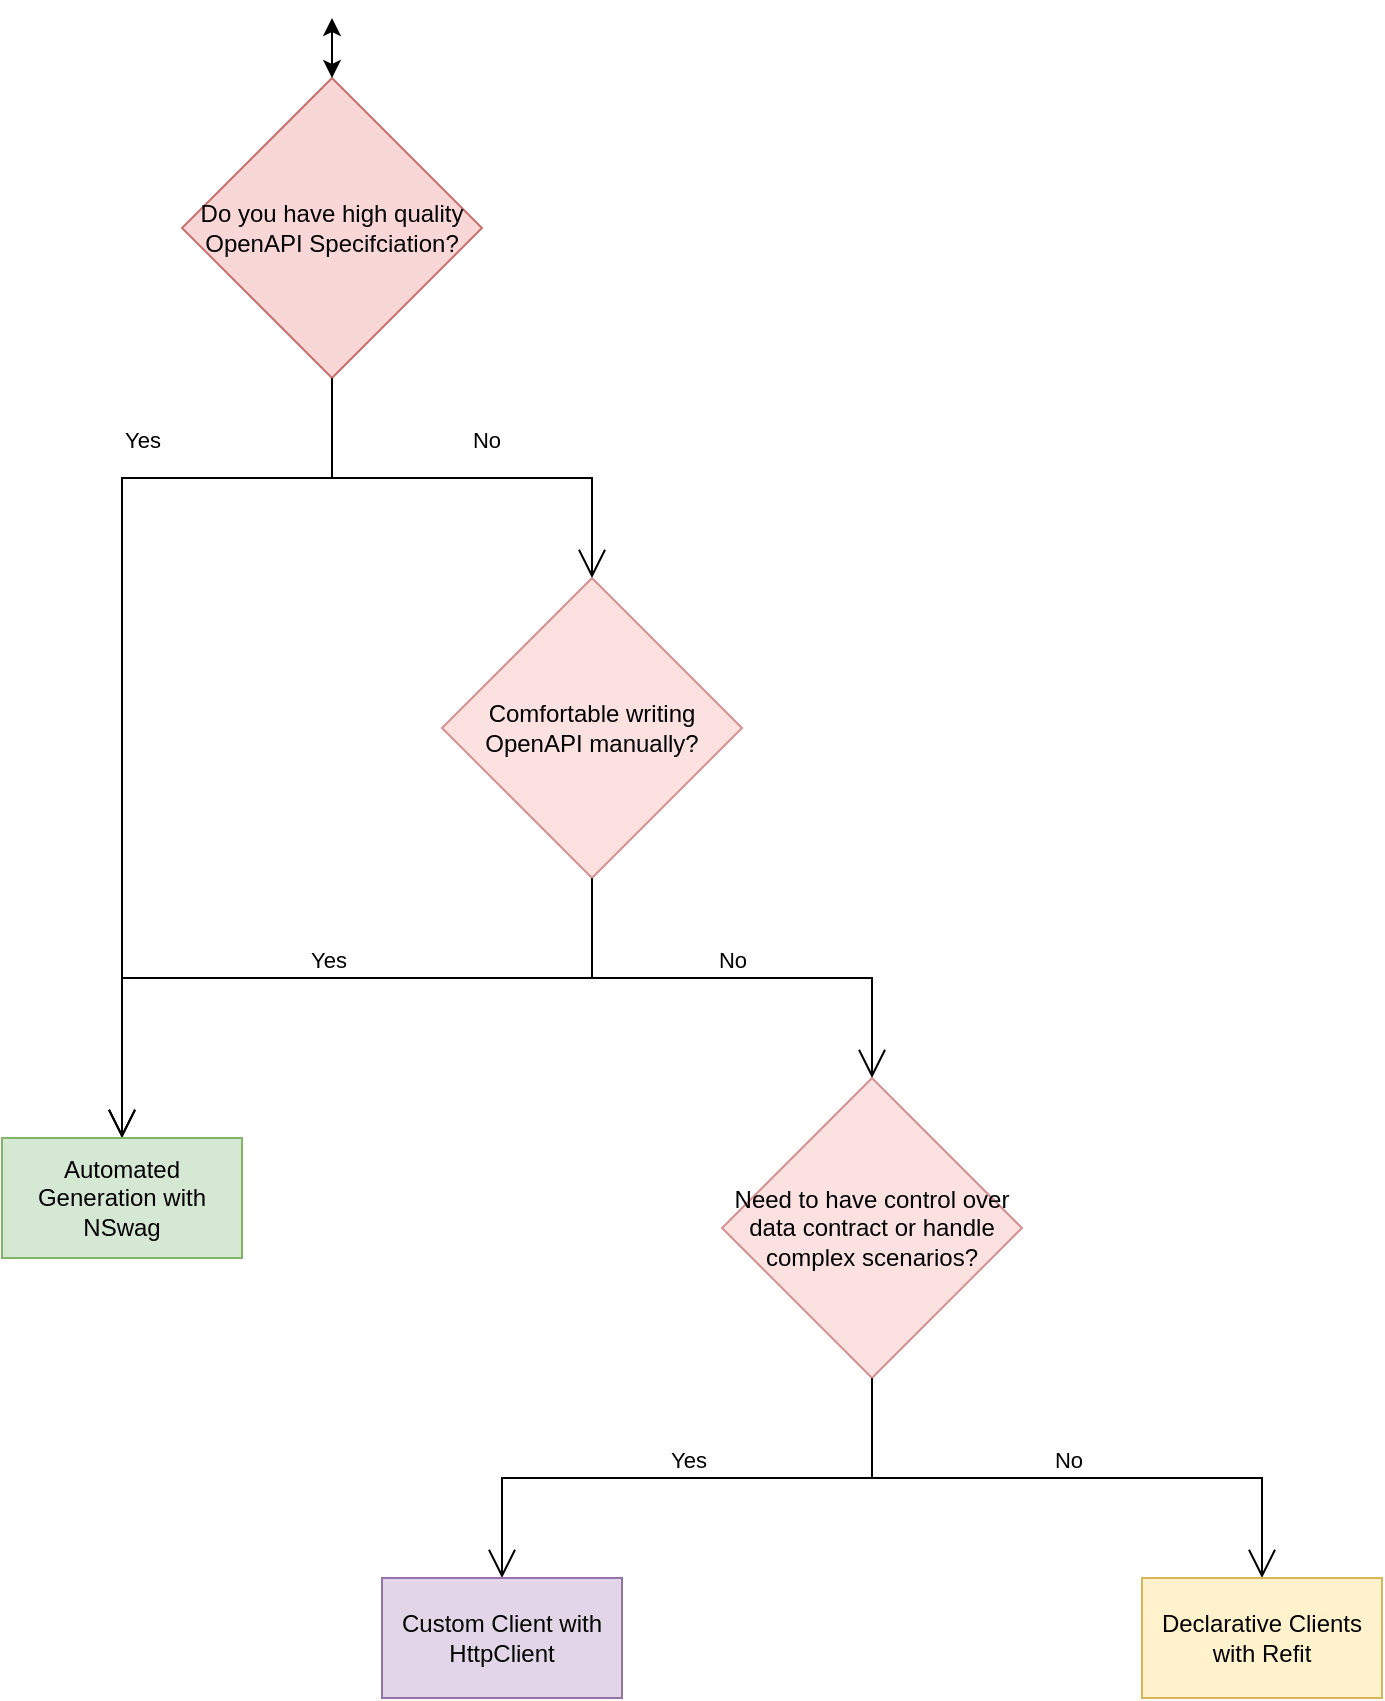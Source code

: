 <mxfile version="16.1.2" type="device" pages="2"><diagram id="RF4AThWQVD1Is7wCSENo" name="Page-1"><mxGraphModel dx="936" dy="619" grid="1" gridSize="10" guides="1" tooltips="1" connect="1" arrows="1" fold="1" page="1" pageScale="1" pageWidth="850" pageHeight="1100" math="0" shadow="0"><root><mxCell id="0"/><mxCell id="1" parent="0"/><mxCell id="2" value="Do you have high quality OpenAPI Specifciation?" style="rhombus;whiteSpace=wrap;html=1;fillColor=#f8cecc;strokeColor=#b85450;opacity=80;" parent="1" vertex="1"><mxGeometry x="120" y="50" width="150" height="150" as="geometry"/></mxCell><mxCell id="5" value="No" style="edgeStyle=elbowEdgeStyle;html=1;elbow=vertical;verticalAlign=bottom;endArrow=open;rounded=0;labelBackgroundColor=none;endSize=12;exitX=0.5;exitY=1;exitDx=0;exitDy=0;entryX=0.5;entryY=0;entryDx=0;entryDy=0;" parent="1" source="2" target="4qNcPLCKkLNJVdlTy4G3-10" edge="1"><mxGeometry x="0.105" y="10" relative="1" as="geometry"><mxPoint x="320" y="290" as="targetPoint"/><mxPoint x="180" y="200" as="sourcePoint"/><Array as="points"><mxPoint x="350" y="250"/><mxPoint x="270" y="250"/></Array><mxPoint as="offset"/></mxGeometry></mxCell><mxCell id="6" value="Yes" style="edgeStyle=elbowEdgeStyle;html=1;elbow=vertical;verticalAlign=bottom;endArrow=open;rounded=0;labelBackgroundColor=none;endSize=12;exitX=0.5;exitY=1;exitDx=0;exitDy=0;entryX=0.5;entryY=0;entryDx=0;entryDy=0;" parent="1" source="2" target="4qNcPLCKkLNJVdlTy4G3-13" edge="1"><mxGeometry x="-0.402" y="-10" relative="1" as="geometry"><mxPoint x="90" y="290" as="targetPoint"/><mxPoint x="195" y="300" as="sourcePoint"/><Array as="points"><mxPoint x="153" y="250"/></Array><mxPoint as="offset"/></mxGeometry></mxCell><mxCell id="4qNcPLCKkLNJVdlTy4G3-10" value="Comfortable writing OpenAPI manually?" style="rhombus;whiteSpace=wrap;html=1;fillColor=#f8cecc;strokeColor=#b85450;opacity=60;" parent="1" vertex="1"><mxGeometry x="250" y="300" width="150" height="150" as="geometry"/></mxCell><mxCell id="4qNcPLCKkLNJVdlTy4G3-11" value="No" style="edgeStyle=elbowEdgeStyle;html=1;elbow=vertical;verticalAlign=bottom;endArrow=open;rounded=0;labelBackgroundColor=none;endSize=12;exitX=0.5;exitY=1;exitDx=0;exitDy=0;entryX=0.5;entryY=0;entryDx=0;entryDy=0;" parent="1" source="4qNcPLCKkLNJVdlTy4G3-10" target="4qNcPLCKkLNJVdlTy4G3-14" edge="1"><mxGeometry relative="1" as="geometry"><mxPoint x="470" y="540" as="targetPoint"/><mxPoint x="285" y="450" as="sourcePoint"/><Array as="points"><mxPoint x="440" y="500"/><mxPoint x="400" y="500"/><mxPoint x="320" y="500"/></Array></mxGeometry></mxCell><mxCell id="4qNcPLCKkLNJVdlTy4G3-12" value="Yes" style="edgeStyle=elbowEdgeStyle;html=1;elbow=vertical;verticalAlign=bottom;endArrow=open;rounded=0;labelBackgroundColor=none;endSize=12;entryX=0.5;entryY=0;entryDx=0;entryDy=0;" parent="1" source="4qNcPLCKkLNJVdlTy4G3-10" target="4qNcPLCKkLNJVdlTy4G3-13" edge="1"><mxGeometry relative="1" as="geometry"><mxPoint x="180" y="540" as="targetPoint"/><mxPoint x="285" y="450" as="sourcePoint"/><Array as="points"><mxPoint x="243" y="500"/></Array></mxGeometry></mxCell><mxCell id="4qNcPLCKkLNJVdlTy4G3-13" value="&lt;font color=&quot;#000000&quot;&gt;Automated Generation with NSwag&lt;/font&gt;" style="rounded=0;whiteSpace=wrap;html=1;fillColor=#d5e8d4;strokeColor=#82b366;" parent="1" vertex="1"><mxGeometry x="30" y="580" width="120" height="60" as="geometry"/></mxCell><mxCell id="4qNcPLCKkLNJVdlTy4G3-14" value="&lt;font style=&quot;font-size: 12px&quot;&gt;Need to have control over &lt;br&gt;data contract or handle complex scenarios?&lt;/font&gt;" style="rhombus;whiteSpace=wrap;html=1;fillColor=#f8cecc;strokeColor=#b85450;opacity=60;" parent="1" vertex="1"><mxGeometry x="390" y="550" width="150" height="150" as="geometry"/></mxCell><mxCell id="4qNcPLCKkLNJVdlTy4G3-15" value="No" style="edgeStyle=elbowEdgeStyle;html=1;elbow=vertical;verticalAlign=bottom;endArrow=open;rounded=0;labelBackgroundColor=none;endSize=12;exitX=0.5;exitY=1;exitDx=0;exitDy=0;entryX=0.5;entryY=0;entryDx=0;entryDy=0;" parent="1" source="4qNcPLCKkLNJVdlTy4G3-14" target="4qNcPLCKkLNJVdlTy4G3-17" edge="1"><mxGeometry relative="1" as="geometry"><mxPoint x="630" y="790" as="targetPoint"/><mxPoint x="500" y="700" as="sourcePoint"/><Array as="points"><mxPoint x="615" y="750"/><mxPoint x="575" y="750"/><mxPoint x="495" y="750"/></Array></mxGeometry></mxCell><mxCell id="4qNcPLCKkLNJVdlTy4G3-16" value="Yes" style="edgeStyle=elbowEdgeStyle;html=1;elbow=vertical;verticalAlign=bottom;endArrow=open;rounded=0;labelBackgroundColor=none;endSize=12;exitX=0.5;exitY=1;exitDx=0;exitDy=0;" parent="1" source="4qNcPLCKkLNJVdlTy4G3-14" edge="1"><mxGeometry relative="1" as="geometry"><mxPoint x="280" y="800" as="targetPoint"/><mxPoint x="485" y="700" as="sourcePoint"/><Array as="points"><mxPoint x="403" y="750"/></Array></mxGeometry></mxCell><mxCell id="4qNcPLCKkLNJVdlTy4G3-17" value="&lt;font color=&quot;#000000&quot;&gt;Declarative Clients with Refit&lt;/font&gt;" style="rounded=0;whiteSpace=wrap;html=1;fillColor=#fff2cc;strokeColor=#d6b656;" parent="1" vertex="1"><mxGeometry x="600" y="800" width="120" height="60" as="geometry"/></mxCell><mxCell id="4qNcPLCKkLNJVdlTy4G3-18" value="" style="endArrow=classic;startArrow=classic;html=1;rounded=0;fontSize=12;fontColor=#000000;exitX=0.5;exitY=0;exitDx=0;exitDy=0;" parent="1" source="2" edge="1"><mxGeometry width="50" height="50" relative="1" as="geometry"><mxPoint x="180" y="60" as="sourcePoint"/><mxPoint x="195" y="20" as="targetPoint"/></mxGeometry></mxCell><mxCell id="4qNcPLCKkLNJVdlTy4G3-19" value="&lt;font color=&quot;#000000&quot;&gt;Custom Client with HttpClient&lt;/font&gt;" style="rounded=0;whiteSpace=wrap;html=1;fillColor=#e1d5e7;strokeColor=#9673a6;" parent="1" vertex="1"><mxGeometry x="220" y="800" width="120" height="60" as="geometry"/></mxCell></root></mxGraphModel></diagram><diagram id="Q6s8_6KmxtQKFn5Co1ND" name="res-strats"><mxGraphModel dx="933" dy="541" grid="1" gridSize="10" guides="1" tooltips="1" connect="1" arrows="1" fold="1" page="1" pageScale="1" pageWidth="850" pageHeight="1100" math="0" shadow="0"><root><mxCell id="Tyi0lnpF4cOZSozCq-IB-0"/><mxCell id="Tyi0lnpF4cOZSozCq-IB-1" parent="Tyi0lnpF4cOZSozCq-IB-0"/><mxCell id="Tyi0lnpF4cOZSozCq-IB-2" value="&lt;font style=&quot;font-size: 24px&quot;&gt;Reactive Strategies&lt;/font&gt;" style="text;html=1;align=center;verticalAlign=middle;resizable=0;points=[];autosize=1;strokeColor=none;" parent="Tyi0lnpF4cOZSozCq-IB-1" vertex="1"><mxGeometry x="230" y="42" width="220" height="20" as="geometry"/></mxCell><mxCell id="Tyi0lnpF4cOZSozCq-IB-3" value="&lt;b&gt;&lt;font color=&quot;#ffffff&quot;&gt;Retry, Wait and Retry, Exponetial Backoff&lt;/font&gt;&lt;/b&gt;" style="rounded=0;whiteSpace=wrap;html=1;fillColor=#333300;" parent="Tyi0lnpF4cOZSozCq-IB-1" vertex="1"><mxGeometry x="80" y="92" width="160" height="80" as="geometry"/></mxCell><mxCell id="Tyi0lnpF4cOZSozCq-IB-6" value="&lt;b&gt;&lt;font style=&quot;font-size: 14px&quot; color=&quot;#ffffff&quot;&gt;Circuit Breaker&lt;/font&gt;&lt;/b&gt;" style="rounded=0;whiteSpace=wrap;html=1;fillColor=#336600;" parent="Tyi0lnpF4cOZSozCq-IB-1" vertex="1"><mxGeometry x="260" y="92" width="160" height="80" as="geometry"/></mxCell><mxCell id="Tyi0lnpF4cOZSozCq-IB-7" value="&lt;font style=&quot;font-size: 14px&quot; color=&quot;#ffffff&quot;&gt;&lt;b&gt;Fallback&lt;/b&gt;&lt;/font&gt;" style="rounded=0;whiteSpace=wrap;html=1;fillColor=#663300;" parent="Tyi0lnpF4cOZSozCq-IB-1" vertex="1"><mxGeometry x="440" y="92" width="160" height="80" as="geometry"/></mxCell><mxCell id="Tyi0lnpF4cOZSozCq-IB-8" value="&lt;b&gt;&lt;font color=&quot;#ffffff&quot;&gt;Bulkhed isolation&lt;/font&gt;&lt;/b&gt;" style="rounded=0;whiteSpace=wrap;html=1;fillColor=#006666;" parent="Tyi0lnpF4cOZSozCq-IB-1" vertex="1"><mxGeometry x="80" y="230" width="160" height="80" as="geometry"/></mxCell><mxCell id="Tyi0lnpF4cOZSozCq-IB-9" value="&lt;b&gt;&lt;font style=&quot;font-size: 14px&quot; color=&quot;#ffffff&quot;&gt;Timeout&lt;/font&gt;&lt;/b&gt;" style="rounded=0;whiteSpace=wrap;html=1;fillColor=#006633;" parent="Tyi0lnpF4cOZSozCq-IB-1" vertex="1"><mxGeometry x="260" y="230" width="160" height="80" as="geometry"/></mxCell><mxCell id="Tyi0lnpF4cOZSozCq-IB-10" value="&lt;font style=&quot;font-size: 14px&quot; color=&quot;#ffffff&quot;&gt;&lt;b&gt;Caching&lt;/b&gt;&lt;/font&gt;" style="rounded=0;whiteSpace=wrap;html=1;fillColor=#660000;" parent="Tyi0lnpF4cOZSozCq-IB-1" vertex="1"><mxGeometry x="440" y="230" width="160" height="80" as="geometry"/></mxCell><mxCell id="Tyi0lnpF4cOZSozCq-IB-11" value="&lt;font style=&quot;font-size: 24px&quot;&gt;Proactive Strategies&lt;/font&gt;" style="text;html=1;align=center;verticalAlign=middle;resizable=0;points=[];autosize=1;strokeColor=none;" parent="Tyi0lnpF4cOZSozCq-IB-1" vertex="1"><mxGeometry x="225" y="190" width="230" height="20" as="geometry"/></mxCell></root></mxGraphModel></diagram></mxfile>